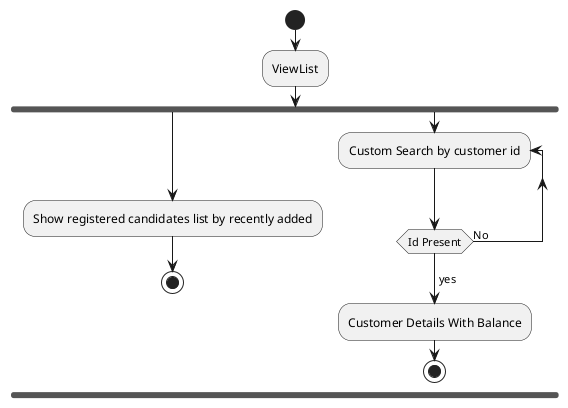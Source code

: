 @startuml
start
:ViewList;
fork
:Show registered candidates list by recently added;
stop
fork again
repeat :Custom Search by customer id;
repeat while (Id Present) is (No)
-> yes;
:Customer Details With Balance;
stop
@enduml
